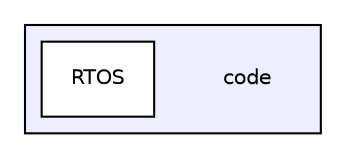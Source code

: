 digraph "/Users/andrek/bTool/code" {
  compound=true
  node [ fontsize="10", fontname="Helvetica"];
  edge [ labelfontsize="10", labelfontname="Helvetica"];
  subgraph clusterdir_050edd66366d13764f98250ef6db77f6 {
    graph [ bgcolor="#eeeeff", pencolor="black", label="" URL="dir_050edd66366d13764f98250ef6db77f6.html"];
    dir_050edd66366d13764f98250ef6db77f6 [shape=plaintext label="code"];
    dir_bb4e8fb1f83fc8f952fae1bfadd5ebdd [shape=box label="RTOS" color="black" fillcolor="white" style="filled" URL="dir_bb4e8fb1f83fc8f952fae1bfadd5ebdd.html"];
  }
}
